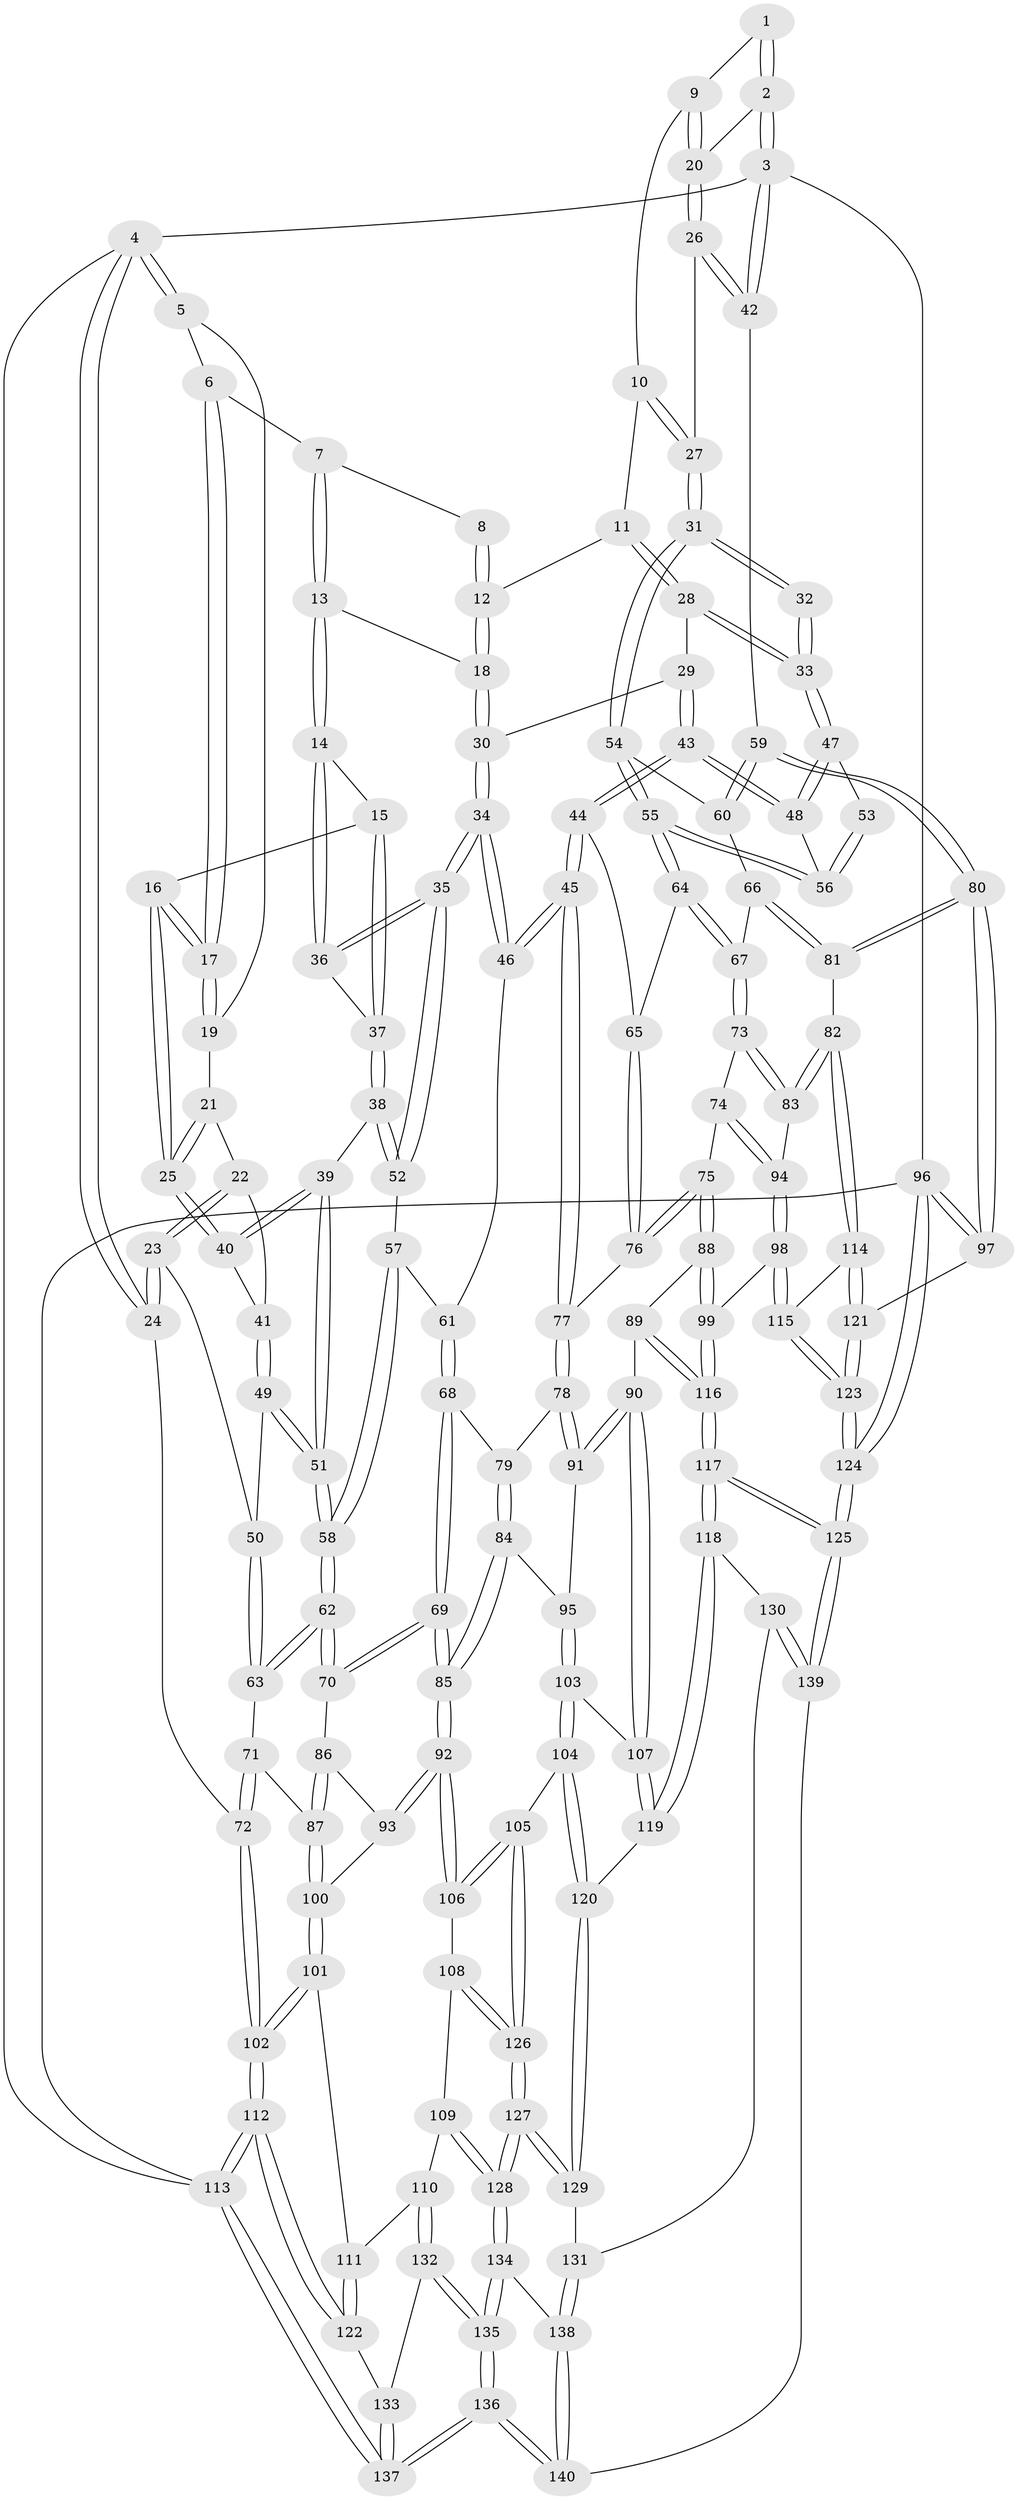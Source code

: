 // coarse degree distribution, {2: 0.011904761904761904, 5: 0.36904761904761907, 8: 0.011904761904761904, 4: 0.42857142857142855, 3: 0.08333333333333333, 6: 0.09523809523809523}
// Generated by graph-tools (version 1.1) at 2025/42/03/06/25 10:42:32]
// undirected, 140 vertices, 347 edges
graph export_dot {
graph [start="1"]
  node [color=gray90,style=filled];
  1 [pos="+0.8090290913284603+0"];
  2 [pos="+1+0"];
  3 [pos="+1+0"];
  4 [pos="+0+0"];
  5 [pos="+0+0"];
  6 [pos="+0.3156708595972028+0"];
  7 [pos="+0.4638545270220008+0"];
  8 [pos="+0.6243711332467877+0"];
  9 [pos="+0.8186833416825803+0.03648402517000513"];
  10 [pos="+0.7122169960213148+0.09051963286174286"];
  11 [pos="+0.695304826518561+0.0915860349305828"];
  12 [pos="+0.6688713338985657+0.05584398637593567"];
  13 [pos="+0.4557571730300728+0.01764046990564664"];
  14 [pos="+0.4207086995908952+0.07495378753198743"];
  15 [pos="+0.2948029410099933+0.113744433619552"];
  16 [pos="+0.2826842561623014+0.11097299735549261"];
  17 [pos="+0.2740821835296613+0.08672410199937361"];
  18 [pos="+0.5509858048246542+0.10360042309962349"];
  19 [pos="+0.10001909549752694+0"];
  20 [pos="+0.8818747766537102+0.12073456482607761"];
  21 [pos="+0.10707864797130431+0.016730560031936487"];
  22 [pos="+0.0757912140412112+0.140743652185727"];
  23 [pos="+0+0.25580252629575967"];
  24 [pos="+0+0.2740653604728899"];
  25 [pos="+0.21661340264288426+0.15215877607252354"];
  26 [pos="+0.8954831309689046+0.17249687179439743"];
  27 [pos="+0.8601677347965814+0.2022738482993769"];
  28 [pos="+0.6669827038627627+0.18710376604088824"];
  29 [pos="+0.6574219390291343+0.1911673101397727"];
  30 [pos="+0.5659140915363313+0.15234911260939976"];
  31 [pos="+0.8334207328340085+0.23817536484559698"];
  32 [pos="+0.7872002862946482+0.2333821325440381"];
  33 [pos="+0.7304180183272705+0.2195040013600786"];
  34 [pos="+0.47562895810568817+0.2527951321181931"];
  35 [pos="+0.4696683346348839+0.2492517873489628"];
  36 [pos="+0.4235648494218903+0.10511232207804361"];
  37 [pos="+0.33603231015639823+0.2228192453136468"];
  38 [pos="+0.3362777342261345+0.2277714730120303"];
  39 [pos="+0.288748259359187+0.2578040436457739"];
  40 [pos="+0.2120220311394737+0.162360976247567"];
  41 [pos="+0.15372057179909576+0.20696423014551507"];
  42 [pos="+1+0.20825751441080237"];
  43 [pos="+0.5813723670463974+0.3421743616888431"];
  44 [pos="+0.5638697632589317+0.3594382835562924"];
  45 [pos="+0.5582348852160649+0.3627029294780522"];
  46 [pos="+0.5376619328629174+0.35543340339246104"];
  47 [pos="+0.6867892888943226+0.30651058364547096"];
  48 [pos="+0.6798575321107594+0.31583812193675526"];
  49 [pos="+0.14445603403376853+0.2572645800443167"];
  50 [pos="+0.1241520964023912+0.2723604703174114"];
  51 [pos="+0.2596007101164159+0.32103527530244386"];
  52 [pos="+0.4042902477516335+0.254393431399312"];
  53 [pos="+0.7357333023355747+0.2833936824288771"];
  54 [pos="+0.8351488790553409+0.2806651604041452"];
  55 [pos="+0.8041654358587885+0.3737286885167721"];
  56 [pos="+0.712431575378644+0.3237550506592655"];
  57 [pos="+0.3673234487708192+0.31490917103261024"];
  58 [pos="+0.279319305958062+0.3981575569596447"];
  59 [pos="+1+0.3318047376019195"];
  60 [pos="+0.9819145708531586+0.3622597158847833"];
  61 [pos="+0.4793370274464694+0.3848454170935437"];
  62 [pos="+0.27909678090414314+0.4418019939325452"];
  63 [pos="+0.11224727108699839+0.4300172207580245"];
  64 [pos="+0.803021205608103+0.3931571876892027"];
  65 [pos="+0.7739756709623604+0.3996796606560362"];
  66 [pos="+0.8804871363152504+0.4354612188398634"];
  67 [pos="+0.8330631895356536+0.4389120681345412"];
  68 [pos="+0.41651751127598896+0.4232018253685555"];
  69 [pos="+0.30748561234968713+0.46736324005139035"];
  70 [pos="+0.2853841603250067+0.44938544675947245"];
  71 [pos="+0.06621505212203528+0.4501934359179188"];
  72 [pos="+0+0.4194252742425956"];
  73 [pos="+0.8298826125683862+0.4569075347271985"];
  74 [pos="+0.7675786188807647+0.5390065074561599"];
  75 [pos="+0.7511161870057673+0.5477538909624761"];
  76 [pos="+0.6631561113127421+0.4865959103940937"];
  77 [pos="+0.5937464718585045+0.47754782914599236"];
  78 [pos="+0.5793671588501453+0.5170862483608443"];
  79 [pos="+0.48504896630561345+0.519573800628283"];
  80 [pos="+1+0.5750676422917915"];
  81 [pos="+1+0.5846360242473845"];
  82 [pos="+1+0.6029009865066802"];
  83 [pos="+0.9281636927043637+0.6073612620125718"];
  84 [pos="+0.3622338351507731+0.5834847260532146"];
  85 [pos="+0.3368603948367767+0.5763902627071774"];
  86 [pos="+0.18662558897415274+0.542832895995282"];
  87 [pos="+0.11173124126009197+0.5862095084115486"];
  88 [pos="+0.7279325335021141+0.6130579875290292"];
  89 [pos="+0.6015423947790797+0.637761260993106"];
  90 [pos="+0.5970623539394203+0.6351370738266227"];
  91 [pos="+0.5769889180949821+0.6034352868633943"];
  92 [pos="+0.31442635563867294+0.6123281124482174"];
  93 [pos="+0.19380513850682277+0.6090428574394252"];
  94 [pos="+0.8892774589737878+0.6275231787578541"];
  95 [pos="+0.4274043975049332+0.6189865190765237"];
  96 [pos="+1+1"];
  97 [pos="+1+0.8038573862354952"];
  98 [pos="+0.8098974322451076+0.714976158075164"];
  99 [pos="+0.8067558094632675+0.7145777073643361"];
  100 [pos="+0.11005808486052274+0.6244333184117629"];
  101 [pos="+0.08972317049321872+0.665361635325772"];
  102 [pos="+0+0.5941748326492838"];
  103 [pos="+0.45669401809924026+0.7181899984448845"];
  104 [pos="+0.3849135818532774+0.7805468055347541"];
  105 [pos="+0.3485147338436314+0.7631171156939179"];
  106 [pos="+0.28804269678087135+0.7102324552705562"];
  107 [pos="+0.5081081634993538+0.7317664024979962"];
  108 [pos="+0.23821536855731273+0.7375284025011288"];
  109 [pos="+0.2014818552158967+0.7518821207737519"];
  110 [pos="+0.14127260868829394+0.7627997467387474"];
  111 [pos="+0.1046725659112317+0.6970791200026513"];
  112 [pos="+0+0.8216270183316773"];
  113 [pos="+0+1"];
  114 [pos="+0.9308709777201797+0.7693348274683559"];
  115 [pos="+0.8453729380647529+0.7615851312745247"];
  116 [pos="+0.6680903431802868+0.7912446669761359"];
  117 [pos="+0.6375830757453808+0.8702973074370984"];
  118 [pos="+0.5619301609668541+0.8368636345489928"];
  119 [pos="+0.5233328226473689+0.776086258648241"];
  120 [pos="+0.39761922074600664+0.805866429028357"];
  121 [pos="+0.9783081881936081+0.8268941742822938"];
  122 [pos="+0+0.8168425042807406"];
  123 [pos="+0.8377072603902562+1"];
  124 [pos="+0.7844419023106771+1"];
  125 [pos="+0.722030021560501+1"];
  126 [pos="+0.2976017847259586+0.8632814107797464"];
  127 [pos="+0.29337733600156535+0.8936614106728338"];
  128 [pos="+0.2842913149248196+0.9049946826390631"];
  129 [pos="+0.41008911000596754+0.8478681979348135"];
  130 [pos="+0.43256880243334056+0.8648421788790727"];
  131 [pos="+0.42091572659112186+0.8601817722631692"];
  132 [pos="+0.14020159567064538+0.765004322735192"];
  133 [pos="+0.05148217432105932+0.8198777144771949"];
  134 [pos="+0.24901789544621036+0.991783879194873"];
  135 [pos="+0.21305105618701187+1"];
  136 [pos="+0.18811647828911332+1"];
  137 [pos="+0.07582608571835775+1"];
  138 [pos="+0.40413172861656216+0.890489821835405"];
  139 [pos="+0.5523098758353953+1"];
  140 [pos="+0.3439563483374448+1"];
  1 -- 2;
  1 -- 2;
  1 -- 9;
  2 -- 3;
  2 -- 3;
  2 -- 20;
  3 -- 4;
  3 -- 42;
  3 -- 42;
  3 -- 96;
  4 -- 5;
  4 -- 5;
  4 -- 24;
  4 -- 24;
  4 -- 113;
  5 -- 6;
  5 -- 19;
  6 -- 7;
  6 -- 17;
  6 -- 17;
  7 -- 8;
  7 -- 13;
  7 -- 13;
  8 -- 12;
  8 -- 12;
  9 -- 10;
  9 -- 20;
  9 -- 20;
  10 -- 11;
  10 -- 27;
  10 -- 27;
  11 -- 12;
  11 -- 28;
  11 -- 28;
  12 -- 18;
  12 -- 18;
  13 -- 14;
  13 -- 14;
  13 -- 18;
  14 -- 15;
  14 -- 36;
  14 -- 36;
  15 -- 16;
  15 -- 37;
  15 -- 37;
  16 -- 17;
  16 -- 17;
  16 -- 25;
  16 -- 25;
  17 -- 19;
  17 -- 19;
  18 -- 30;
  18 -- 30;
  19 -- 21;
  20 -- 26;
  20 -- 26;
  21 -- 22;
  21 -- 25;
  21 -- 25;
  22 -- 23;
  22 -- 23;
  22 -- 41;
  23 -- 24;
  23 -- 24;
  23 -- 50;
  24 -- 72;
  25 -- 40;
  25 -- 40;
  26 -- 27;
  26 -- 42;
  26 -- 42;
  27 -- 31;
  27 -- 31;
  28 -- 29;
  28 -- 33;
  28 -- 33;
  29 -- 30;
  29 -- 43;
  29 -- 43;
  30 -- 34;
  30 -- 34;
  31 -- 32;
  31 -- 32;
  31 -- 54;
  31 -- 54;
  32 -- 33;
  32 -- 33;
  33 -- 47;
  33 -- 47;
  34 -- 35;
  34 -- 35;
  34 -- 46;
  34 -- 46;
  35 -- 36;
  35 -- 36;
  35 -- 52;
  35 -- 52;
  36 -- 37;
  37 -- 38;
  37 -- 38;
  38 -- 39;
  38 -- 52;
  38 -- 52;
  39 -- 40;
  39 -- 40;
  39 -- 51;
  39 -- 51;
  40 -- 41;
  41 -- 49;
  41 -- 49;
  42 -- 59;
  43 -- 44;
  43 -- 44;
  43 -- 48;
  43 -- 48;
  44 -- 45;
  44 -- 45;
  44 -- 65;
  45 -- 46;
  45 -- 46;
  45 -- 77;
  45 -- 77;
  46 -- 61;
  47 -- 48;
  47 -- 48;
  47 -- 53;
  48 -- 56;
  49 -- 50;
  49 -- 51;
  49 -- 51;
  50 -- 63;
  50 -- 63;
  51 -- 58;
  51 -- 58;
  52 -- 57;
  53 -- 56;
  53 -- 56;
  54 -- 55;
  54 -- 55;
  54 -- 60;
  55 -- 56;
  55 -- 56;
  55 -- 64;
  55 -- 64;
  57 -- 58;
  57 -- 58;
  57 -- 61;
  58 -- 62;
  58 -- 62;
  59 -- 60;
  59 -- 60;
  59 -- 80;
  59 -- 80;
  60 -- 66;
  61 -- 68;
  61 -- 68;
  62 -- 63;
  62 -- 63;
  62 -- 70;
  62 -- 70;
  63 -- 71;
  64 -- 65;
  64 -- 67;
  64 -- 67;
  65 -- 76;
  65 -- 76;
  66 -- 67;
  66 -- 81;
  66 -- 81;
  67 -- 73;
  67 -- 73;
  68 -- 69;
  68 -- 69;
  68 -- 79;
  69 -- 70;
  69 -- 70;
  69 -- 85;
  69 -- 85;
  70 -- 86;
  71 -- 72;
  71 -- 72;
  71 -- 87;
  72 -- 102;
  72 -- 102;
  73 -- 74;
  73 -- 83;
  73 -- 83;
  74 -- 75;
  74 -- 94;
  74 -- 94;
  75 -- 76;
  75 -- 76;
  75 -- 88;
  75 -- 88;
  76 -- 77;
  77 -- 78;
  77 -- 78;
  78 -- 79;
  78 -- 91;
  78 -- 91;
  79 -- 84;
  79 -- 84;
  80 -- 81;
  80 -- 81;
  80 -- 97;
  80 -- 97;
  81 -- 82;
  82 -- 83;
  82 -- 83;
  82 -- 114;
  82 -- 114;
  83 -- 94;
  84 -- 85;
  84 -- 85;
  84 -- 95;
  85 -- 92;
  85 -- 92;
  86 -- 87;
  86 -- 87;
  86 -- 93;
  87 -- 100;
  87 -- 100;
  88 -- 89;
  88 -- 99;
  88 -- 99;
  89 -- 90;
  89 -- 116;
  89 -- 116;
  90 -- 91;
  90 -- 91;
  90 -- 107;
  90 -- 107;
  91 -- 95;
  92 -- 93;
  92 -- 93;
  92 -- 106;
  92 -- 106;
  93 -- 100;
  94 -- 98;
  94 -- 98;
  95 -- 103;
  95 -- 103;
  96 -- 97;
  96 -- 97;
  96 -- 124;
  96 -- 124;
  96 -- 113;
  97 -- 121;
  98 -- 99;
  98 -- 115;
  98 -- 115;
  99 -- 116;
  99 -- 116;
  100 -- 101;
  100 -- 101;
  101 -- 102;
  101 -- 102;
  101 -- 111;
  102 -- 112;
  102 -- 112;
  103 -- 104;
  103 -- 104;
  103 -- 107;
  104 -- 105;
  104 -- 120;
  104 -- 120;
  105 -- 106;
  105 -- 106;
  105 -- 126;
  105 -- 126;
  106 -- 108;
  107 -- 119;
  107 -- 119;
  108 -- 109;
  108 -- 126;
  108 -- 126;
  109 -- 110;
  109 -- 128;
  109 -- 128;
  110 -- 111;
  110 -- 132;
  110 -- 132;
  111 -- 122;
  111 -- 122;
  112 -- 113;
  112 -- 113;
  112 -- 122;
  112 -- 122;
  113 -- 137;
  113 -- 137;
  114 -- 115;
  114 -- 121;
  114 -- 121;
  115 -- 123;
  115 -- 123;
  116 -- 117;
  116 -- 117;
  117 -- 118;
  117 -- 118;
  117 -- 125;
  117 -- 125;
  118 -- 119;
  118 -- 119;
  118 -- 130;
  119 -- 120;
  120 -- 129;
  120 -- 129;
  121 -- 123;
  121 -- 123;
  122 -- 133;
  123 -- 124;
  123 -- 124;
  124 -- 125;
  124 -- 125;
  125 -- 139;
  125 -- 139;
  126 -- 127;
  126 -- 127;
  127 -- 128;
  127 -- 128;
  127 -- 129;
  127 -- 129;
  128 -- 134;
  128 -- 134;
  129 -- 131;
  130 -- 131;
  130 -- 139;
  130 -- 139;
  131 -- 138;
  131 -- 138;
  132 -- 133;
  132 -- 135;
  132 -- 135;
  133 -- 137;
  133 -- 137;
  134 -- 135;
  134 -- 135;
  134 -- 138;
  135 -- 136;
  135 -- 136;
  136 -- 137;
  136 -- 137;
  136 -- 140;
  136 -- 140;
  138 -- 140;
  138 -- 140;
  139 -- 140;
}
